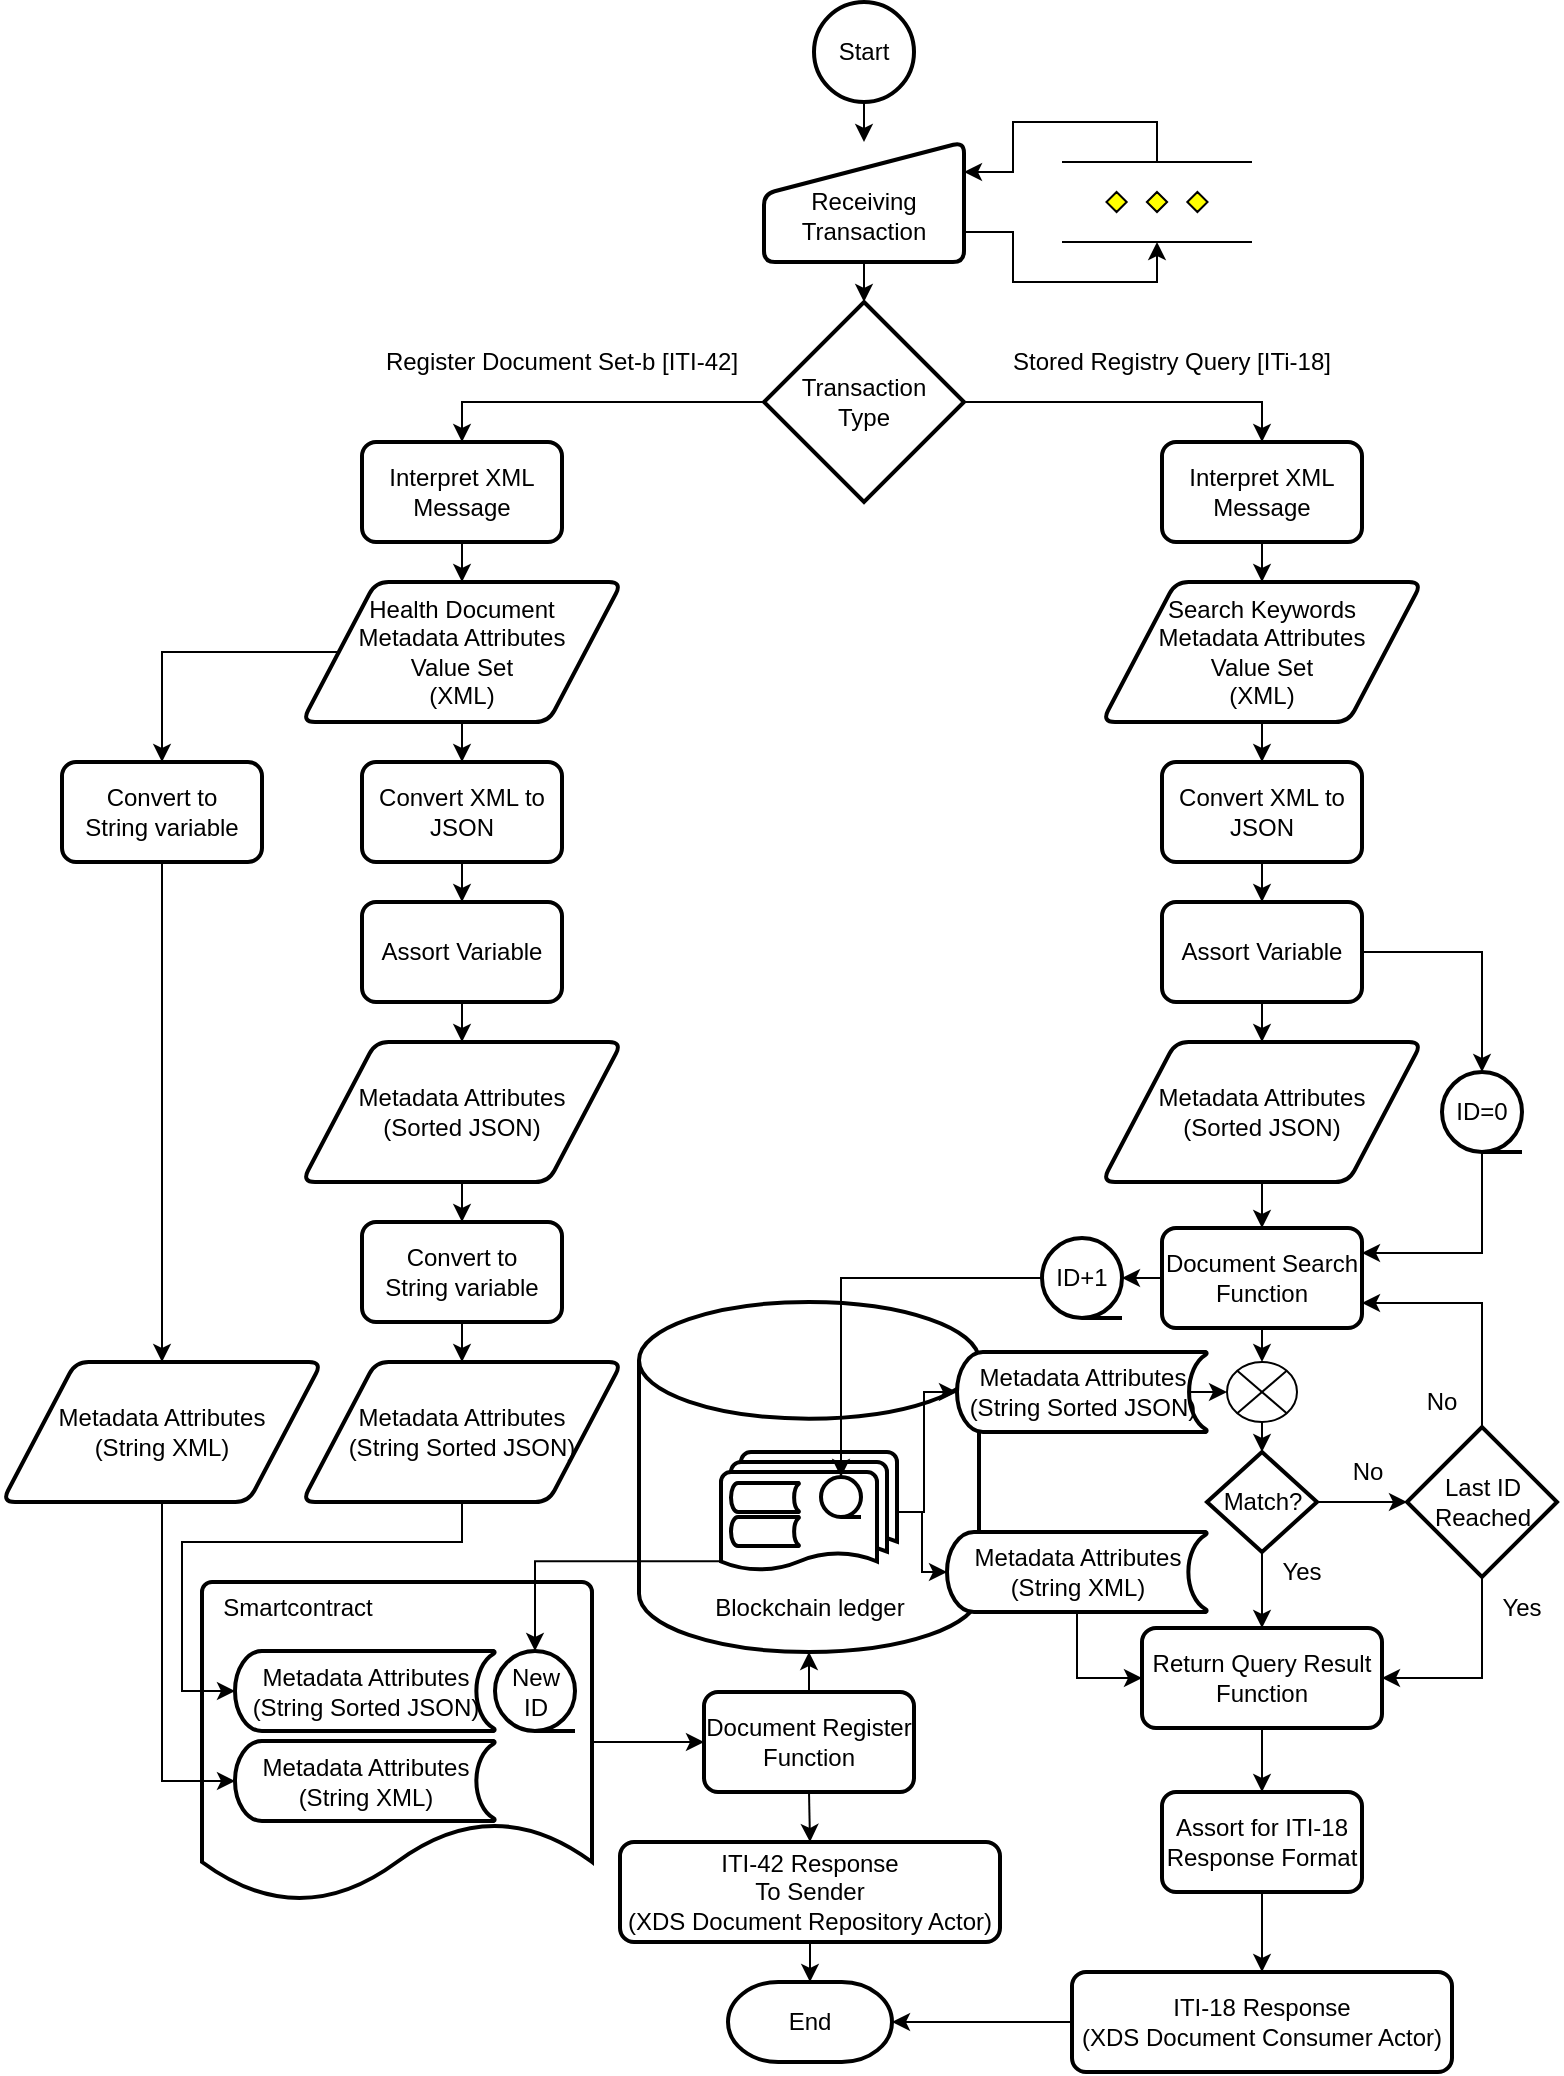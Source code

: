 <mxfile version="14.7.3" type="device"><diagram id="6xhLPoCpyV-1bUNS-JpK" name="Page-1"><mxGraphModel dx="1360" dy="802" grid="1" gridSize="10" guides="1" tooltips="1" connect="1" arrows="1" fold="1" page="1" pageScale="1" pageWidth="827" pageHeight="1169" math="0" shadow="0"><root><mxCell id="0"/><mxCell id="1" parent="0"/><mxCell id="mAH-RSwmoGQfTZwCopFo-3" style="edgeStyle=orthogonalEdgeStyle;rounded=0;orthogonalLoop=1;jettySize=auto;html=1;exitX=0.5;exitY=1;exitDx=0;exitDy=0;exitPerimeter=0;entryX=0.5;entryY=0;entryDx=0;entryDy=0;" edge="1" parent="1" source="mAH-RSwmoGQfTZwCopFo-1" target="mAH-RSwmoGQfTZwCopFo-2"><mxGeometry relative="1" as="geometry"/></mxCell><mxCell id="mAH-RSwmoGQfTZwCopFo-1" value="Start" style="strokeWidth=2;html=1;shape=mxgraph.flowchart.start_2;whiteSpace=wrap;" vertex="1" parent="1"><mxGeometry x="416" y="10" width="50" height="50" as="geometry"/></mxCell><mxCell id="mAH-RSwmoGQfTZwCopFo-5" style="edgeStyle=orthogonalEdgeStyle;rounded=0;orthogonalLoop=1;jettySize=auto;html=1;exitX=0.5;exitY=1;exitDx=0;exitDy=0;entryX=0.5;entryY=0;entryDx=0;entryDy=0;entryPerimeter=0;" edge="1" parent="1" source="mAH-RSwmoGQfTZwCopFo-2" target="mAH-RSwmoGQfTZwCopFo-4"><mxGeometry relative="1" as="geometry"/></mxCell><mxCell id="mAH-RSwmoGQfTZwCopFo-95" style="edgeStyle=orthogonalEdgeStyle;rounded=0;orthogonalLoop=1;jettySize=auto;html=1;exitX=1;exitY=0.75;exitDx=0;exitDy=0;entryX=0.5;entryY=1;entryDx=0;entryDy=0;entryPerimeter=0;" edge="1" parent="1" source="mAH-RSwmoGQfTZwCopFo-2" target="mAH-RSwmoGQfTZwCopFo-89"><mxGeometry relative="1" as="geometry"/></mxCell><mxCell id="mAH-RSwmoGQfTZwCopFo-2" value="&lt;br&gt;Receiving Transaction" style="html=1;strokeWidth=2;shape=manualInput;whiteSpace=wrap;rounded=1;size=26;arcSize=11;" vertex="1" parent="1"><mxGeometry x="391" y="80" width="100" height="60" as="geometry"/></mxCell><mxCell id="mAH-RSwmoGQfTZwCopFo-7" style="edgeStyle=orthogonalEdgeStyle;rounded=0;orthogonalLoop=1;jettySize=auto;html=1;exitX=0;exitY=0.5;exitDx=0;exitDy=0;exitPerimeter=0;entryX=0.5;entryY=0;entryDx=0;entryDy=0;" edge="1" parent="1" source="mAH-RSwmoGQfTZwCopFo-4" target="mAH-RSwmoGQfTZwCopFo-6"><mxGeometry relative="1" as="geometry"/></mxCell><mxCell id="mAH-RSwmoGQfTZwCopFo-9" style="edgeStyle=orthogonalEdgeStyle;rounded=0;orthogonalLoop=1;jettySize=auto;html=1;exitX=1;exitY=0.5;exitDx=0;exitDy=0;exitPerimeter=0;entryX=0.5;entryY=0;entryDx=0;entryDy=0;" edge="1" parent="1" source="mAH-RSwmoGQfTZwCopFo-4" target="mAH-RSwmoGQfTZwCopFo-8"><mxGeometry relative="1" as="geometry"/></mxCell><mxCell id="mAH-RSwmoGQfTZwCopFo-4" value="Transaction &lt;br&gt;Type" style="strokeWidth=2;html=1;shape=mxgraph.flowchart.decision;whiteSpace=wrap;" vertex="1" parent="1"><mxGeometry x="391" y="160" width="100" height="100" as="geometry"/></mxCell><mxCell id="mAH-RSwmoGQfTZwCopFo-16" style="edgeStyle=orthogonalEdgeStyle;rounded=0;orthogonalLoop=1;jettySize=auto;html=1;exitX=0.5;exitY=1;exitDx=0;exitDy=0;entryX=0.5;entryY=0;entryDx=0;entryDy=0;" edge="1" parent="1" source="mAH-RSwmoGQfTZwCopFo-6" target="mAH-RSwmoGQfTZwCopFo-14"><mxGeometry relative="1" as="geometry"/></mxCell><mxCell id="mAH-RSwmoGQfTZwCopFo-6" value="Interpret XML&lt;br&gt;Message" style="rounded=1;whiteSpace=wrap;html=1;absoluteArcSize=1;arcSize=14;strokeWidth=2;" vertex="1" parent="1"><mxGeometry x="190" y="230" width="100" height="50" as="geometry"/></mxCell><mxCell id="mAH-RSwmoGQfTZwCopFo-60" style="edgeStyle=orthogonalEdgeStyle;rounded=0;orthogonalLoop=1;jettySize=auto;html=1;exitX=0.5;exitY=1;exitDx=0;exitDy=0;entryX=0.5;entryY=0;entryDx=0;entryDy=0;" edge="1" parent="1" source="mAH-RSwmoGQfTZwCopFo-8" target="mAH-RSwmoGQfTZwCopFo-59"><mxGeometry relative="1" as="geometry"/></mxCell><mxCell id="mAH-RSwmoGQfTZwCopFo-8" value="Interpret XML&lt;br&gt;Message" style="rounded=1;whiteSpace=wrap;html=1;absoluteArcSize=1;arcSize=14;strokeWidth=2;" vertex="1" parent="1"><mxGeometry x="590" y="230" width="100" height="50" as="geometry"/></mxCell><mxCell id="mAH-RSwmoGQfTZwCopFo-10" value="Register Document Set-b [ITI-42]" style="text;html=1;strokeColor=none;fillColor=none;align=center;verticalAlign=middle;whiteSpace=wrap;rounded=0;" vertex="1" parent="1"><mxGeometry x="200" y="180" width="180" height="20" as="geometry"/></mxCell><mxCell id="mAH-RSwmoGQfTZwCopFo-11" value="Stored Registry Query [ITi-18]" style="text;html=1;strokeColor=none;fillColor=none;align=center;verticalAlign=middle;whiteSpace=wrap;rounded=0;" vertex="1" parent="1"><mxGeometry x="510" y="180" width="170" height="20" as="geometry"/></mxCell><mxCell id="mAH-RSwmoGQfTZwCopFo-18" style="edgeStyle=orthogonalEdgeStyle;rounded=0;orthogonalLoop=1;jettySize=auto;html=1;exitX=0.5;exitY=1;exitDx=0;exitDy=0;entryX=0.5;entryY=0;entryDx=0;entryDy=0;" edge="1" parent="1" source="mAH-RSwmoGQfTZwCopFo-14" target="mAH-RSwmoGQfTZwCopFo-17"><mxGeometry relative="1" as="geometry"/></mxCell><mxCell id="mAH-RSwmoGQfTZwCopFo-20" style="edgeStyle=orthogonalEdgeStyle;rounded=0;orthogonalLoop=1;jettySize=auto;html=1;exitX=0;exitY=0.5;exitDx=0;exitDy=0;entryX=0.5;entryY=0;entryDx=0;entryDy=0;" edge="1" parent="1" source="mAH-RSwmoGQfTZwCopFo-14" target="mAH-RSwmoGQfTZwCopFo-19"><mxGeometry relative="1" as="geometry"/></mxCell><mxCell id="mAH-RSwmoGQfTZwCopFo-14" value="Health Document &lt;br&gt;Metadata Attributes &lt;br&gt;Value Set&lt;br&gt;(XML)" style="shape=parallelogram;html=1;strokeWidth=2;perimeter=parallelogramPerimeter;whiteSpace=wrap;rounded=1;arcSize=13;size=0.23;" vertex="1" parent="1"><mxGeometry x="160" y="300" width="160" height="70" as="geometry"/></mxCell><mxCell id="mAH-RSwmoGQfTZwCopFo-26" style="edgeStyle=orthogonalEdgeStyle;rounded=0;orthogonalLoop=1;jettySize=auto;html=1;exitX=0.5;exitY=1;exitDx=0;exitDy=0;entryX=0.5;entryY=0;entryDx=0;entryDy=0;" edge="1" parent="1" source="mAH-RSwmoGQfTZwCopFo-17" target="mAH-RSwmoGQfTZwCopFo-25"><mxGeometry relative="1" as="geometry"/></mxCell><mxCell id="mAH-RSwmoGQfTZwCopFo-17" value="Convert XML to JSON" style="rounded=1;whiteSpace=wrap;html=1;absoluteArcSize=1;arcSize=14;strokeWidth=2;" vertex="1" parent="1"><mxGeometry x="190" y="390" width="100" height="50" as="geometry"/></mxCell><mxCell id="mAH-RSwmoGQfTZwCopFo-22" style="edgeStyle=orthogonalEdgeStyle;rounded=0;orthogonalLoop=1;jettySize=auto;html=1;exitX=0.5;exitY=1;exitDx=0;exitDy=0;" edge="1" parent="1" source="mAH-RSwmoGQfTZwCopFo-19"><mxGeometry relative="1" as="geometry"><mxPoint x="90" y="690" as="targetPoint"/></mxGeometry></mxCell><mxCell id="mAH-RSwmoGQfTZwCopFo-19" value="Convert to &lt;br&gt;String variable" style="rounded=1;whiteSpace=wrap;html=1;absoluteArcSize=1;arcSize=14;strokeWidth=2;" vertex="1" parent="1"><mxGeometry x="40" y="390" width="100" height="50" as="geometry"/></mxCell><mxCell id="mAH-RSwmoGQfTZwCopFo-21" value="Metadata Attributes&lt;br&gt;(String XML)" style="shape=parallelogram;html=1;strokeWidth=2;perimeter=parallelogramPerimeter;whiteSpace=wrap;rounded=1;arcSize=13;size=0.23;" vertex="1" parent="1"><mxGeometry x="10" y="690" width="160" height="70" as="geometry"/></mxCell><mxCell id="mAH-RSwmoGQfTZwCopFo-29" style="edgeStyle=orthogonalEdgeStyle;rounded=0;orthogonalLoop=1;jettySize=auto;html=1;exitX=0.5;exitY=1;exitDx=0;exitDy=0;entryX=0.5;entryY=0;entryDx=0;entryDy=0;" edge="1" parent="1" source="mAH-RSwmoGQfTZwCopFo-23" target="mAH-RSwmoGQfTZwCopFo-28"><mxGeometry relative="1" as="geometry"/></mxCell><mxCell id="mAH-RSwmoGQfTZwCopFo-23" value="Metadata Attributes&lt;br&gt;(Sorted JSON)" style="shape=parallelogram;html=1;strokeWidth=2;perimeter=parallelogramPerimeter;whiteSpace=wrap;rounded=1;arcSize=13;size=0.23;" vertex="1" parent="1"><mxGeometry x="160" y="530" width="160" height="70" as="geometry"/></mxCell><mxCell id="mAH-RSwmoGQfTZwCopFo-27" style="edgeStyle=orthogonalEdgeStyle;rounded=0;orthogonalLoop=1;jettySize=auto;html=1;exitX=0.5;exitY=1;exitDx=0;exitDy=0;entryX=0.5;entryY=0;entryDx=0;entryDy=0;" edge="1" parent="1" source="mAH-RSwmoGQfTZwCopFo-25" target="mAH-RSwmoGQfTZwCopFo-23"><mxGeometry relative="1" as="geometry"/></mxCell><mxCell id="mAH-RSwmoGQfTZwCopFo-25" value="Assort Variable" style="rounded=1;whiteSpace=wrap;html=1;absoluteArcSize=1;arcSize=14;strokeWidth=2;" vertex="1" parent="1"><mxGeometry x="190" y="460" width="100" height="50" as="geometry"/></mxCell><mxCell id="mAH-RSwmoGQfTZwCopFo-32" style="edgeStyle=orthogonalEdgeStyle;rounded=0;orthogonalLoop=1;jettySize=auto;html=1;exitX=0.5;exitY=1;exitDx=0;exitDy=0;entryX=0.5;entryY=0;entryDx=0;entryDy=0;" edge="1" parent="1" source="mAH-RSwmoGQfTZwCopFo-28" target="mAH-RSwmoGQfTZwCopFo-30"><mxGeometry relative="1" as="geometry"/></mxCell><mxCell id="mAH-RSwmoGQfTZwCopFo-28" value="Convert to &lt;br&gt;String variable" style="rounded=1;whiteSpace=wrap;html=1;absoluteArcSize=1;arcSize=14;strokeWidth=2;" vertex="1" parent="1"><mxGeometry x="190" y="620" width="100" height="50" as="geometry"/></mxCell><mxCell id="mAH-RSwmoGQfTZwCopFo-30" value="Metadata Attributes&lt;br&gt;(String Sorted JSON)" style="shape=parallelogram;html=1;strokeWidth=2;perimeter=parallelogramPerimeter;whiteSpace=wrap;rounded=1;arcSize=13;size=0.23;" vertex="1" parent="1"><mxGeometry x="160" y="690" width="160" height="70" as="geometry"/></mxCell><mxCell id="mAH-RSwmoGQfTZwCopFo-87" style="edgeStyle=orthogonalEdgeStyle;rounded=0;orthogonalLoop=1;jettySize=auto;html=1;exitX=0.5;exitY=1;exitDx=0;exitDy=0;entryX=0.5;entryY=0;entryDx=0;entryDy=0;" edge="1" parent="1" source="mAH-RSwmoGQfTZwCopFo-34" target="mAH-RSwmoGQfTZwCopFo-85"><mxGeometry relative="1" as="geometry"/></mxCell><mxCell id="mAH-RSwmoGQfTZwCopFo-128" style="edgeStyle=orthogonalEdgeStyle;rounded=0;orthogonalLoop=1;jettySize=auto;html=1;exitX=0.5;exitY=0;exitDx=0;exitDy=0;entryX=0.5;entryY=1;entryDx=0;entryDy=0;entryPerimeter=0;" edge="1" parent="1" source="mAH-RSwmoGQfTZwCopFo-34" target="mAH-RSwmoGQfTZwCopFo-35"><mxGeometry relative="1" as="geometry"/></mxCell><mxCell id="mAH-RSwmoGQfTZwCopFo-34" value="Document Register Function" style="rounded=1;whiteSpace=wrap;html=1;absoluteArcSize=1;arcSize=14;strokeWidth=2;" vertex="1" parent="1"><mxGeometry x="361" y="855" width="105" height="50" as="geometry"/></mxCell><mxCell id="mAH-RSwmoGQfTZwCopFo-35" value="&lt;br&gt;&lt;br&gt;&lt;br&gt;&lt;br&gt;&lt;br&gt;&lt;br&gt;&lt;br&gt;&lt;br&gt;&lt;br&gt;Blockchain ledger" style="strokeWidth=2;html=1;shape=mxgraph.flowchart.database;whiteSpace=wrap;" vertex="1" parent="1"><mxGeometry x="328.5" y="660" width="170" height="175" as="geometry"/></mxCell><mxCell id="mAH-RSwmoGQfTZwCopFo-57" style="edgeStyle=orthogonalEdgeStyle;rounded=0;orthogonalLoop=1;jettySize=auto;html=1;exitX=1;exitY=0.5;exitDx=0;exitDy=0;exitPerimeter=0;entryX=0;entryY=0.5;entryDx=0;entryDy=0;" edge="1" parent="1" source="mAH-RSwmoGQfTZwCopFo-38" target="mAH-RSwmoGQfTZwCopFo-34"><mxGeometry relative="1" as="geometry"/></mxCell><mxCell id="mAH-RSwmoGQfTZwCopFo-38" value="" style="strokeWidth=2;html=1;shape=mxgraph.flowchart.document2;whiteSpace=wrap;size=0.25;" vertex="1" parent="1"><mxGeometry x="110" y="800" width="195" height="160" as="geometry"/></mxCell><mxCell id="mAH-RSwmoGQfTZwCopFo-40" value="New ID" style="strokeWidth=2;html=1;shape=mxgraph.flowchart.sequential_data;whiteSpace=wrap;" vertex="1" parent="1"><mxGeometry x="256.5" y="834.5" width="40" height="40" as="geometry"/></mxCell><mxCell id="mAH-RSwmoGQfTZwCopFo-41" value="Metadata Attributes&lt;br&gt;(String Sorted JSON)" style="strokeWidth=2;html=1;shape=mxgraph.flowchart.stored_data;whiteSpace=wrap;" vertex="1" parent="1"><mxGeometry x="126.5" y="834.5" width="130" height="40" as="geometry"/></mxCell><mxCell id="mAH-RSwmoGQfTZwCopFo-42" value="Metadata Attributes&lt;br&gt;(String XML)" style="strokeWidth=2;html=1;shape=mxgraph.flowchart.stored_data;whiteSpace=wrap;" vertex="1" parent="1"><mxGeometry x="126.5" y="879.5" width="130" height="40" as="geometry"/></mxCell><mxCell id="mAH-RSwmoGQfTZwCopFo-129" style="edgeStyle=orthogonalEdgeStyle;rounded=0;orthogonalLoop=1;jettySize=auto;html=1;exitX=1;exitY=0.5;exitDx=0;exitDy=0;exitPerimeter=0;entryX=0;entryY=0.5;entryDx=0;entryDy=0;entryPerimeter=0;" edge="1" parent="1" source="mAH-RSwmoGQfTZwCopFo-44" target="mAH-RSwmoGQfTZwCopFo-126"><mxGeometry relative="1" as="geometry"><Array as="points"><mxPoint x="471" y="765"/><mxPoint x="471" y="705"/></Array></mxGeometry></mxCell><mxCell id="mAH-RSwmoGQfTZwCopFo-134" style="edgeStyle=orthogonalEdgeStyle;rounded=0;orthogonalLoop=1;jettySize=auto;html=1;exitX=1;exitY=0.5;exitDx=0;exitDy=0;exitPerimeter=0;entryX=0;entryY=0.5;entryDx=0;entryDy=0;entryPerimeter=0;" edge="1" parent="1" source="mAH-RSwmoGQfTZwCopFo-44" target="mAH-RSwmoGQfTZwCopFo-132"><mxGeometry relative="1" as="geometry"><Array as="points"><mxPoint x="470" y="765"/><mxPoint x="470" y="795"/></Array></mxGeometry></mxCell><mxCell id="mAH-RSwmoGQfTZwCopFo-139" style="edgeStyle=orthogonalEdgeStyle;rounded=0;orthogonalLoop=1;jettySize=auto;html=1;exitX=0;exitY=0.91;exitDx=0;exitDy=0;exitPerimeter=0;entryX=0.5;entryY=0;entryDx=0;entryDy=0;entryPerimeter=0;" edge="1" parent="1" source="mAH-RSwmoGQfTZwCopFo-44" target="mAH-RSwmoGQfTZwCopFo-40"><mxGeometry relative="1" as="geometry"/></mxCell><mxCell id="mAH-RSwmoGQfTZwCopFo-44" value="" style="strokeWidth=2;html=1;shape=mxgraph.flowchart.multi-document;whiteSpace=wrap;" vertex="1" parent="1"><mxGeometry x="369.5" y="735" width="88" height="60" as="geometry"/></mxCell><mxCell id="mAH-RSwmoGQfTZwCopFo-45" value="Smartcontract" style="text;html=1;strokeColor=none;fillColor=none;align=center;verticalAlign=middle;whiteSpace=wrap;rounded=0;" vertex="1" parent="1"><mxGeometry x="117.5" y="803" width="80" height="20" as="geometry"/></mxCell><mxCell id="mAH-RSwmoGQfTZwCopFo-47" value="" style="strokeWidth=2;html=1;shape=mxgraph.flowchart.sequential_data;whiteSpace=wrap;" vertex="1" parent="1"><mxGeometry x="419.5" y="747.5" width="20" height="20" as="geometry"/></mxCell><mxCell id="mAH-RSwmoGQfTZwCopFo-48" value="" style="strokeWidth=2;html=1;shape=mxgraph.flowchart.stored_data;whiteSpace=wrap;" vertex="1" parent="1"><mxGeometry x="374.5" y="750.5" width="34" height="14.5" as="geometry"/></mxCell><mxCell id="mAH-RSwmoGQfTZwCopFo-49" value="" style="strokeWidth=2;html=1;shape=mxgraph.flowchart.stored_data;whiteSpace=wrap;" vertex="1" parent="1"><mxGeometry x="374.5" y="767.5" width="34" height="14.5" as="geometry"/></mxCell><mxCell id="mAH-RSwmoGQfTZwCopFo-53" style="edgeStyle=orthogonalEdgeStyle;rounded=0;orthogonalLoop=1;jettySize=auto;html=1;exitX=0.5;exitY=1;exitDx=0;exitDy=0;entryX=0;entryY=0.5;entryDx=0;entryDy=0;entryPerimeter=0;" edge="1" parent="1" source="mAH-RSwmoGQfTZwCopFo-21" target="mAH-RSwmoGQfTZwCopFo-42"><mxGeometry relative="1" as="geometry"/></mxCell><mxCell id="mAH-RSwmoGQfTZwCopFo-55" style="edgeStyle=orthogonalEdgeStyle;rounded=0;orthogonalLoop=1;jettySize=auto;html=1;exitX=0.5;exitY=1;exitDx=0;exitDy=0;entryX=0;entryY=0.5;entryDx=0;entryDy=0;entryPerimeter=0;" edge="1" parent="1" source="mAH-RSwmoGQfTZwCopFo-30" target="mAH-RSwmoGQfTZwCopFo-41"><mxGeometry relative="1" as="geometry"><Array as="points"><mxPoint x="240" y="780"/><mxPoint x="100" y="780"/><mxPoint x="100" y="855"/></Array></mxGeometry></mxCell><mxCell id="mAH-RSwmoGQfTZwCopFo-62" style="edgeStyle=orthogonalEdgeStyle;rounded=0;orthogonalLoop=1;jettySize=auto;html=1;exitX=0.5;exitY=1;exitDx=0;exitDy=0;entryX=0.5;entryY=0;entryDx=0;entryDy=0;" edge="1" parent="1" source="mAH-RSwmoGQfTZwCopFo-59" target="mAH-RSwmoGQfTZwCopFo-61"><mxGeometry relative="1" as="geometry"/></mxCell><mxCell id="mAH-RSwmoGQfTZwCopFo-59" value="Search Keywords&lt;br&gt;Metadata Attributes &lt;br&gt;Value Set&lt;br&gt;(XML)" style="shape=parallelogram;html=1;strokeWidth=2;perimeter=parallelogramPerimeter;whiteSpace=wrap;rounded=1;arcSize=13;size=0.23;" vertex="1" parent="1"><mxGeometry x="560" y="300" width="160" height="70" as="geometry"/></mxCell><mxCell id="mAH-RSwmoGQfTZwCopFo-64" style="edgeStyle=orthogonalEdgeStyle;rounded=0;orthogonalLoop=1;jettySize=auto;html=1;exitX=0.5;exitY=1;exitDx=0;exitDy=0;entryX=0.5;entryY=0;entryDx=0;entryDy=0;" edge="1" parent="1" source="mAH-RSwmoGQfTZwCopFo-61" target="mAH-RSwmoGQfTZwCopFo-63"><mxGeometry relative="1" as="geometry"/></mxCell><mxCell id="mAH-RSwmoGQfTZwCopFo-61" value="Convert XML to JSON" style="rounded=1;whiteSpace=wrap;html=1;absoluteArcSize=1;arcSize=14;strokeWidth=2;" vertex="1" parent="1"><mxGeometry x="590" y="390" width="100" height="50" as="geometry"/></mxCell><mxCell id="mAH-RSwmoGQfTZwCopFo-66" style="edgeStyle=orthogonalEdgeStyle;rounded=0;orthogonalLoop=1;jettySize=auto;html=1;exitX=0.5;exitY=1;exitDx=0;exitDy=0;entryX=0.5;entryY=0;entryDx=0;entryDy=0;" edge="1" parent="1" source="mAH-RSwmoGQfTZwCopFo-63" target="mAH-RSwmoGQfTZwCopFo-65"><mxGeometry relative="1" as="geometry"/></mxCell><mxCell id="mAH-RSwmoGQfTZwCopFo-103" style="edgeStyle=orthogonalEdgeStyle;rounded=0;orthogonalLoop=1;jettySize=auto;html=1;exitX=1;exitY=0.5;exitDx=0;exitDy=0;entryX=0.5;entryY=0;entryDx=0;entryDy=0;entryPerimeter=0;" edge="1" parent="1" source="mAH-RSwmoGQfTZwCopFo-63" target="mAH-RSwmoGQfTZwCopFo-102"><mxGeometry relative="1" as="geometry"/></mxCell><mxCell id="mAH-RSwmoGQfTZwCopFo-63" value="Assort Variable" style="rounded=1;whiteSpace=wrap;html=1;absoluteArcSize=1;arcSize=14;strokeWidth=2;" vertex="1" parent="1"><mxGeometry x="590" y="460" width="100" height="50" as="geometry"/></mxCell><mxCell id="mAH-RSwmoGQfTZwCopFo-77" style="edgeStyle=orthogonalEdgeStyle;rounded=0;orthogonalLoop=1;jettySize=auto;html=1;exitX=0.5;exitY=1;exitDx=0;exitDy=0;entryX=0.5;entryY=0;entryDx=0;entryDy=0;" edge="1" parent="1" source="mAH-RSwmoGQfTZwCopFo-65" target="mAH-RSwmoGQfTZwCopFo-67"><mxGeometry relative="1" as="geometry"/></mxCell><mxCell id="mAH-RSwmoGQfTZwCopFo-65" value="Metadata Attributes&lt;br&gt;(Sorted JSON)" style="shape=parallelogram;html=1;strokeWidth=2;perimeter=parallelogramPerimeter;whiteSpace=wrap;rounded=1;arcSize=13;size=0.23;" vertex="1" parent="1"><mxGeometry x="560" y="530" width="160" height="70" as="geometry"/></mxCell><mxCell id="mAH-RSwmoGQfTZwCopFo-79" style="edgeStyle=orthogonalEdgeStyle;rounded=0;orthogonalLoop=1;jettySize=auto;html=1;exitX=0.5;exitY=1;exitDx=0;exitDy=0;entryX=0.5;entryY=0;entryDx=0;entryDy=0;entryPerimeter=0;" edge="1" parent="1" source="mAH-RSwmoGQfTZwCopFo-67" target="mAH-RSwmoGQfTZwCopFo-72"><mxGeometry relative="1" as="geometry"/></mxCell><mxCell id="mAH-RSwmoGQfTZwCopFo-100" style="edgeStyle=orthogonalEdgeStyle;rounded=0;orthogonalLoop=1;jettySize=auto;html=1;exitX=0;exitY=0.5;exitDx=0;exitDy=0;entryX=1;entryY=0.5;entryDx=0;entryDy=0;entryPerimeter=0;" edge="1" parent="1" source="mAH-RSwmoGQfTZwCopFo-67" target="mAH-RSwmoGQfTZwCopFo-96"><mxGeometry relative="1" as="geometry"/></mxCell><mxCell id="mAH-RSwmoGQfTZwCopFo-67" value="Document Search&lt;br&gt;Function" style="rounded=1;whiteSpace=wrap;html=1;absoluteArcSize=1;arcSize=14;strokeWidth=2;" vertex="1" parent="1"><mxGeometry x="590" y="623" width="100" height="50" as="geometry"/></mxCell><mxCell id="mAH-RSwmoGQfTZwCopFo-76" style="edgeStyle=orthogonalEdgeStyle;rounded=0;orthogonalLoop=1;jettySize=auto;html=1;exitX=0.5;exitY=1;exitDx=0;exitDy=0;exitPerimeter=0;entryX=0;entryY=0.5;entryDx=0;entryDy=0;entryPerimeter=0;" edge="1" parent="1" source="mAH-RSwmoGQfTZwCopFo-72" target="mAH-RSwmoGQfTZwCopFo-75"><mxGeometry relative="1" as="geometry"/></mxCell><mxCell id="mAH-RSwmoGQfTZwCopFo-72" value="" style="verticalLabelPosition=bottom;verticalAlign=top;html=1;shape=mxgraph.flowchart.or;" vertex="1" parent="1"><mxGeometry x="622.5" y="690" width="35" height="30" as="geometry"/></mxCell><mxCell id="mAH-RSwmoGQfTZwCopFo-120" style="edgeStyle=orthogonalEdgeStyle;rounded=0;orthogonalLoop=1;jettySize=auto;html=1;exitX=0.5;exitY=0;exitDx=0;exitDy=0;exitPerimeter=0;entryX=0.5;entryY=1;entryDx=0;entryDy=0;entryPerimeter=0;" edge="1" parent="1" source="mAH-RSwmoGQfTZwCopFo-75" target="mAH-RSwmoGQfTZwCopFo-119"><mxGeometry relative="1" as="geometry"/></mxCell><mxCell id="mAH-RSwmoGQfTZwCopFo-124" style="edgeStyle=orthogonalEdgeStyle;rounded=0;orthogonalLoop=1;jettySize=auto;html=1;exitX=1;exitY=0.5;exitDx=0;exitDy=0;exitPerimeter=0;entryX=0.5;entryY=0;entryDx=0;entryDy=0;" edge="1" parent="1" source="mAH-RSwmoGQfTZwCopFo-75" target="mAH-RSwmoGQfTZwCopFo-108"><mxGeometry relative="1" as="geometry"/></mxCell><mxCell id="mAH-RSwmoGQfTZwCopFo-75" value="Match?" style="strokeWidth=2;html=1;shape=mxgraph.flowchart.decision;whiteSpace=wrap;direction=south;" vertex="1" parent="1"><mxGeometry x="612.5" y="735" width="55" height="50" as="geometry"/></mxCell><mxCell id="mAH-RSwmoGQfTZwCopFo-81" value="No" style="text;html=1;strokeColor=none;fillColor=none;align=center;verticalAlign=middle;whiteSpace=wrap;rounded=0;" vertex="1" parent="1"><mxGeometry x="672.5" y="735" width="40" height="20" as="geometry"/></mxCell><mxCell id="mAH-RSwmoGQfTZwCopFo-83" value="End" style="strokeWidth=2;html=1;shape=mxgraph.flowchart.terminator;whiteSpace=wrap;" vertex="1" parent="1"><mxGeometry x="373" y="1000" width="82" height="40" as="geometry"/></mxCell><mxCell id="mAH-RSwmoGQfTZwCopFo-88" style="edgeStyle=orthogonalEdgeStyle;rounded=0;orthogonalLoop=1;jettySize=auto;html=1;exitX=0.5;exitY=1;exitDx=0;exitDy=0;entryX=0.5;entryY=0;entryDx=0;entryDy=0;entryPerimeter=0;" edge="1" parent="1" source="mAH-RSwmoGQfTZwCopFo-85" target="mAH-RSwmoGQfTZwCopFo-83"><mxGeometry relative="1" as="geometry"/></mxCell><mxCell id="mAH-RSwmoGQfTZwCopFo-85" value="ITI-42 Response&lt;br&gt;To Sender&lt;br&gt;(XDS Document Repository Actor)" style="rounded=1;whiteSpace=wrap;html=1;absoluteArcSize=1;arcSize=14;strokeWidth=2;" vertex="1" parent="1"><mxGeometry x="319" y="930" width="190" height="50" as="geometry"/></mxCell><mxCell id="mAH-RSwmoGQfTZwCopFo-94" style="edgeStyle=orthogonalEdgeStyle;rounded=0;orthogonalLoop=1;jettySize=auto;html=1;exitX=0.5;exitY=0;exitDx=0;exitDy=0;exitPerimeter=0;entryX=1;entryY=0.25;entryDx=0;entryDy=0;" edge="1" parent="1" source="mAH-RSwmoGQfTZwCopFo-89" target="mAH-RSwmoGQfTZwCopFo-2"><mxGeometry relative="1" as="geometry"/></mxCell><mxCell id="mAH-RSwmoGQfTZwCopFo-89" value="" style="verticalLabelPosition=bottom;verticalAlign=top;html=1;shape=mxgraph.flowchart.parallel_mode;pointerEvents=1" vertex="1" parent="1"><mxGeometry x="540" y="90" width="95" height="40" as="geometry"/></mxCell><mxCell id="mAH-RSwmoGQfTZwCopFo-137" style="edgeStyle=orthogonalEdgeStyle;rounded=0;orthogonalLoop=1;jettySize=auto;html=1;exitX=0;exitY=0.5;exitDx=0;exitDy=0;exitPerimeter=0;entryX=0.5;entryY=0;entryDx=0;entryDy=0;entryPerimeter=0;" edge="1" parent="1" source="mAH-RSwmoGQfTZwCopFo-96" target="mAH-RSwmoGQfTZwCopFo-47"><mxGeometry relative="1" as="geometry"/></mxCell><mxCell id="mAH-RSwmoGQfTZwCopFo-96" value="ID+1" style="strokeWidth=2;html=1;shape=mxgraph.flowchart.sequential_data;whiteSpace=wrap;" vertex="1" parent="1"><mxGeometry x="530" y="628" width="40" height="40" as="geometry"/></mxCell><mxCell id="mAH-RSwmoGQfTZwCopFo-106" style="edgeStyle=orthogonalEdgeStyle;rounded=0;orthogonalLoop=1;jettySize=auto;html=1;exitX=0.5;exitY=1;exitDx=0;exitDy=0;exitPerimeter=0;entryX=1;entryY=0.25;entryDx=0;entryDy=0;" edge="1" parent="1" source="mAH-RSwmoGQfTZwCopFo-102" target="mAH-RSwmoGQfTZwCopFo-67"><mxGeometry relative="1" as="geometry"/></mxCell><mxCell id="mAH-RSwmoGQfTZwCopFo-102" value="ID=0" style="strokeWidth=2;html=1;shape=mxgraph.flowchart.sequential_data;whiteSpace=wrap;" vertex="1" parent="1"><mxGeometry x="730" y="545" width="40" height="40" as="geometry"/></mxCell><mxCell id="mAH-RSwmoGQfTZwCopFo-116" style="edgeStyle=orthogonalEdgeStyle;rounded=0;orthogonalLoop=1;jettySize=auto;html=1;exitX=0.5;exitY=1;exitDx=0;exitDy=0;entryX=0.5;entryY=0;entryDx=0;entryDy=0;" edge="1" parent="1" source="mAH-RSwmoGQfTZwCopFo-108" target="mAH-RSwmoGQfTZwCopFo-115"><mxGeometry relative="1" as="geometry"/></mxCell><mxCell id="mAH-RSwmoGQfTZwCopFo-108" value="Return Query Result Function" style="rounded=1;whiteSpace=wrap;html=1;absoluteArcSize=1;arcSize=14;strokeWidth=2;" vertex="1" parent="1"><mxGeometry x="580" y="823" width="120" height="50" as="geometry"/></mxCell><mxCell id="mAH-RSwmoGQfTZwCopFo-110" value="Yes" style="text;html=1;strokeColor=none;fillColor=none;align=center;verticalAlign=middle;whiteSpace=wrap;rounded=0;" vertex="1" parent="1"><mxGeometry x="640" y="785" width="40" height="20" as="geometry"/></mxCell><mxCell id="mAH-RSwmoGQfTZwCopFo-118" style="edgeStyle=orthogonalEdgeStyle;rounded=0;orthogonalLoop=1;jettySize=auto;html=1;exitX=0;exitY=0.5;exitDx=0;exitDy=0;entryX=1;entryY=0.5;entryDx=0;entryDy=0;entryPerimeter=0;" edge="1" parent="1" source="mAH-RSwmoGQfTZwCopFo-112" target="mAH-RSwmoGQfTZwCopFo-83"><mxGeometry relative="1" as="geometry"/></mxCell><mxCell id="mAH-RSwmoGQfTZwCopFo-112" value="ITI-18 Response&lt;br&gt;(XDS Document Consumer Actor)" style="rounded=1;whiteSpace=wrap;html=1;absoluteArcSize=1;arcSize=14;strokeWidth=2;" vertex="1" parent="1"><mxGeometry x="545" y="995" width="190" height="50" as="geometry"/></mxCell><mxCell id="mAH-RSwmoGQfTZwCopFo-117" style="edgeStyle=orthogonalEdgeStyle;rounded=0;orthogonalLoop=1;jettySize=auto;html=1;exitX=0.5;exitY=1;exitDx=0;exitDy=0;entryX=0.5;entryY=0;entryDx=0;entryDy=0;" edge="1" parent="1" source="mAH-RSwmoGQfTZwCopFo-115" target="mAH-RSwmoGQfTZwCopFo-112"><mxGeometry relative="1" as="geometry"/></mxCell><mxCell id="mAH-RSwmoGQfTZwCopFo-115" value="Assort for ITI-18 Response Format" style="rounded=1;whiteSpace=wrap;html=1;absoluteArcSize=1;arcSize=14;strokeWidth=2;" vertex="1" parent="1"><mxGeometry x="590" y="905" width="100" height="50" as="geometry"/></mxCell><mxCell id="mAH-RSwmoGQfTZwCopFo-121" style="edgeStyle=orthogonalEdgeStyle;rounded=0;orthogonalLoop=1;jettySize=auto;html=1;exitX=0;exitY=0.5;exitDx=0;exitDy=0;exitPerimeter=0;entryX=1;entryY=0.75;entryDx=0;entryDy=0;" edge="1" parent="1" source="mAH-RSwmoGQfTZwCopFo-119" target="mAH-RSwmoGQfTZwCopFo-67"><mxGeometry relative="1" as="geometry"/></mxCell><mxCell id="mAH-RSwmoGQfTZwCopFo-125" style="edgeStyle=orthogonalEdgeStyle;rounded=0;orthogonalLoop=1;jettySize=auto;html=1;exitX=1;exitY=0.5;exitDx=0;exitDy=0;exitPerimeter=0;entryX=1;entryY=0.5;entryDx=0;entryDy=0;" edge="1" parent="1" source="mAH-RSwmoGQfTZwCopFo-119" target="mAH-RSwmoGQfTZwCopFo-108"><mxGeometry relative="1" as="geometry"/></mxCell><mxCell id="mAH-RSwmoGQfTZwCopFo-119" value="Last ID Reached" style="strokeWidth=2;html=1;shape=mxgraph.flowchart.decision;whiteSpace=wrap;direction=south;" vertex="1" parent="1"><mxGeometry x="712.5" y="722.5" width="75" height="75" as="geometry"/></mxCell><mxCell id="mAH-RSwmoGQfTZwCopFo-122" value="Yes" style="text;html=1;strokeColor=none;fillColor=none;align=center;verticalAlign=middle;whiteSpace=wrap;rounded=0;" vertex="1" parent="1"><mxGeometry x="750" y="803" width="40" height="20" as="geometry"/></mxCell><mxCell id="mAH-RSwmoGQfTZwCopFo-123" value="No" style="text;html=1;strokeColor=none;fillColor=none;align=center;verticalAlign=middle;whiteSpace=wrap;rounded=0;" vertex="1" parent="1"><mxGeometry x="710" y="700" width="40" height="20" as="geometry"/></mxCell><mxCell id="mAH-RSwmoGQfTZwCopFo-130" style="edgeStyle=orthogonalEdgeStyle;rounded=0;orthogonalLoop=1;jettySize=auto;html=1;exitX=0.93;exitY=0.5;exitDx=0;exitDy=0;exitPerimeter=0;entryX=0;entryY=0.5;entryDx=0;entryDy=0;entryPerimeter=0;" edge="1" parent="1" source="mAH-RSwmoGQfTZwCopFo-126" target="mAH-RSwmoGQfTZwCopFo-72"><mxGeometry relative="1" as="geometry"/></mxCell><mxCell id="mAH-RSwmoGQfTZwCopFo-126" value="Metadata Attributes&lt;br&gt;(String Sorted JSON)" style="strokeWidth=2;html=1;shape=mxgraph.flowchart.stored_data;whiteSpace=wrap;" vertex="1" parent="1"><mxGeometry x="487.5" y="685" width="125" height="40" as="geometry"/></mxCell><mxCell id="mAH-RSwmoGQfTZwCopFo-136" style="edgeStyle=orthogonalEdgeStyle;rounded=0;orthogonalLoop=1;jettySize=auto;html=1;exitX=0.5;exitY=1;exitDx=0;exitDy=0;exitPerimeter=0;entryX=0;entryY=0.5;entryDx=0;entryDy=0;" edge="1" parent="1" source="mAH-RSwmoGQfTZwCopFo-132" target="mAH-RSwmoGQfTZwCopFo-108"><mxGeometry relative="1" as="geometry"/></mxCell><mxCell id="mAH-RSwmoGQfTZwCopFo-132" value="Metadata Attributes&lt;br&gt;(String XML)" style="strokeWidth=2;html=1;shape=mxgraph.flowchart.stored_data;whiteSpace=wrap;" vertex="1" parent="1"><mxGeometry x="482.5" y="775" width="130" height="40" as="geometry"/></mxCell></root></mxGraphModel></diagram></mxfile>